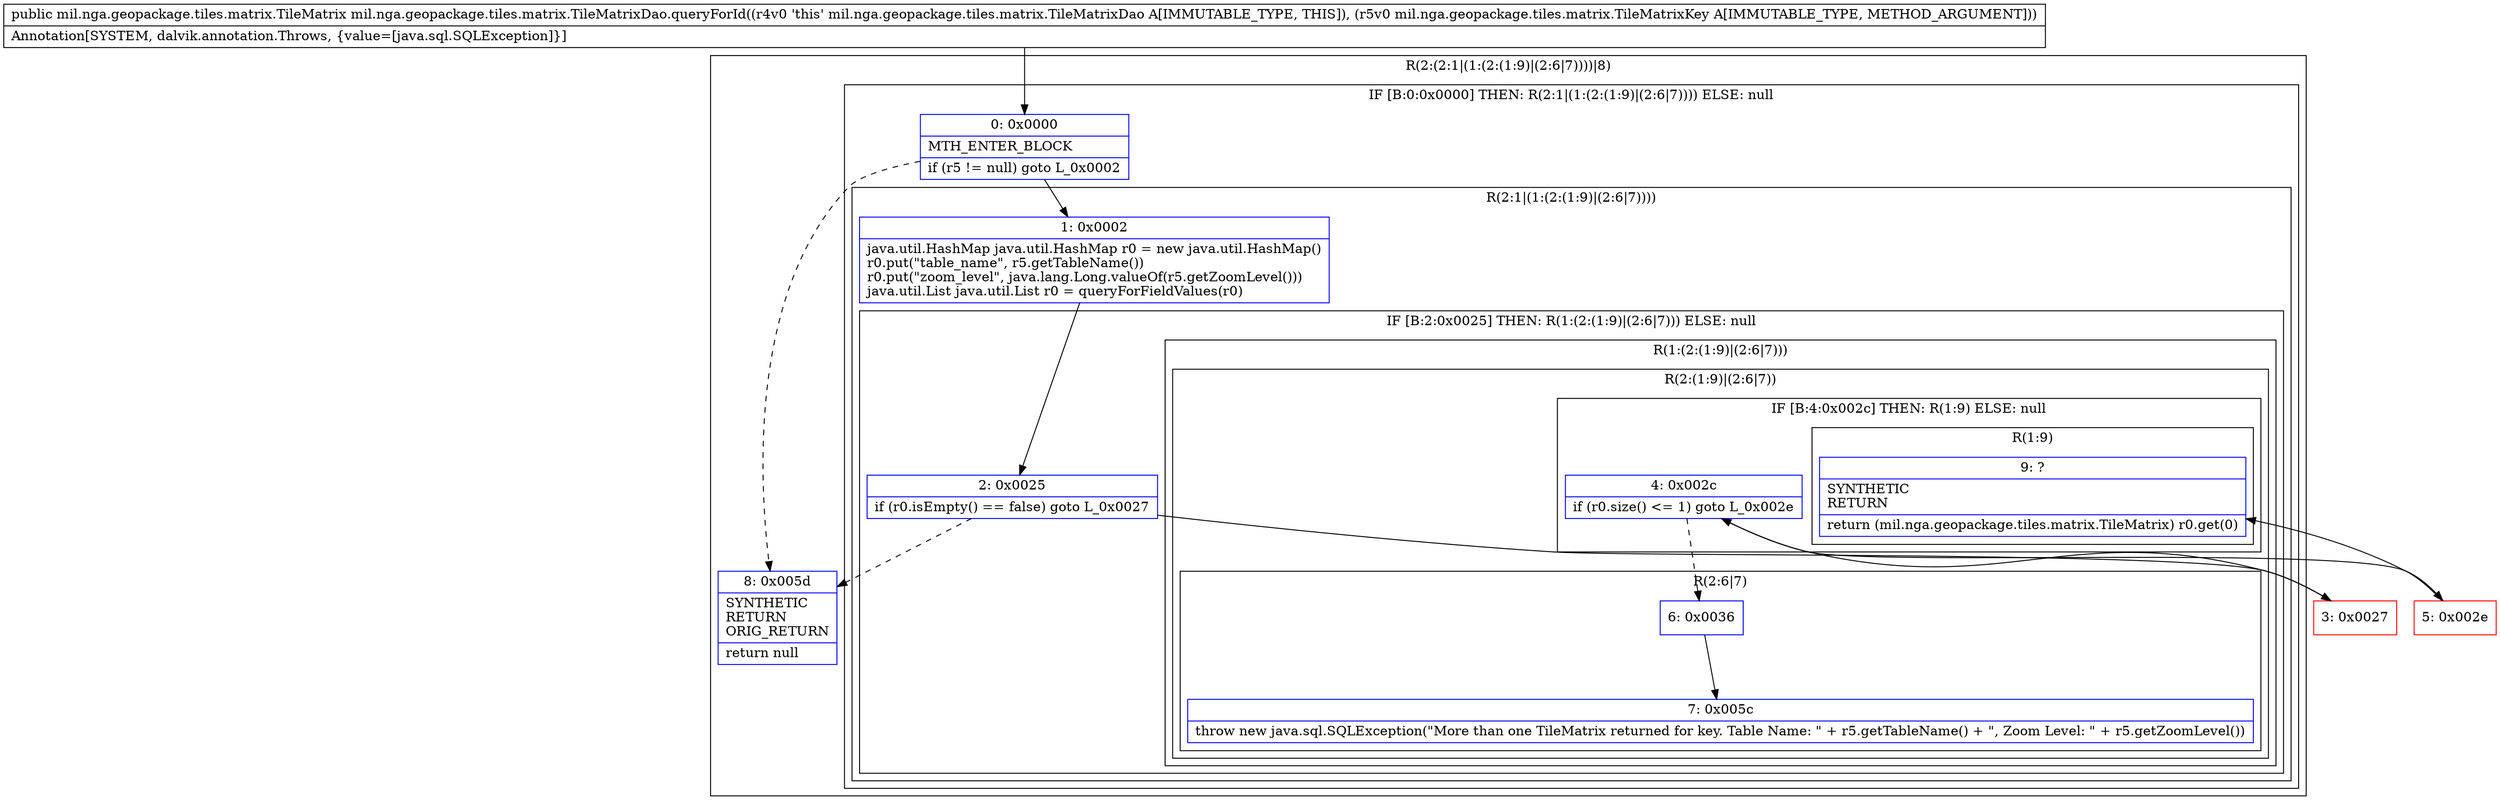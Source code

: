 digraph "CFG formil.nga.geopackage.tiles.matrix.TileMatrixDao.queryForId(Lmil\/nga\/geopackage\/tiles\/matrix\/TileMatrixKey;)Lmil\/nga\/geopackage\/tiles\/matrix\/TileMatrix;" {
subgraph cluster_Region_376901200 {
label = "R(2:(2:1|(1:(2:(1:9)|(2:6|7))))|8)";
node [shape=record,color=blue];
subgraph cluster_IfRegion_595473345 {
label = "IF [B:0:0x0000] THEN: R(2:1|(1:(2:(1:9)|(2:6|7)))) ELSE: null";
node [shape=record,color=blue];
Node_0 [shape=record,label="{0\:\ 0x0000|MTH_ENTER_BLOCK\l|if (r5 != null) goto L_0x0002\l}"];
subgraph cluster_Region_1381639210 {
label = "R(2:1|(1:(2:(1:9)|(2:6|7))))";
node [shape=record,color=blue];
Node_1 [shape=record,label="{1\:\ 0x0002|java.util.HashMap java.util.HashMap r0 = new java.util.HashMap()\lr0.put(\"table_name\", r5.getTableName())\lr0.put(\"zoom_level\", java.lang.Long.valueOf(r5.getZoomLevel()))\ljava.util.List java.util.List r0 = queryForFieldValues(r0)\l}"];
subgraph cluster_IfRegion_422315196 {
label = "IF [B:2:0x0025] THEN: R(1:(2:(1:9)|(2:6|7))) ELSE: null";
node [shape=record,color=blue];
Node_2 [shape=record,label="{2\:\ 0x0025|if (r0.isEmpty() == false) goto L_0x0027\l}"];
subgraph cluster_Region_2012148137 {
label = "R(1:(2:(1:9)|(2:6|7)))";
node [shape=record,color=blue];
subgraph cluster_Region_1816707331 {
label = "R(2:(1:9)|(2:6|7))";
node [shape=record,color=blue];
subgraph cluster_IfRegion_1051936393 {
label = "IF [B:4:0x002c] THEN: R(1:9) ELSE: null";
node [shape=record,color=blue];
Node_4 [shape=record,label="{4\:\ 0x002c|if (r0.size() \<= 1) goto L_0x002e\l}"];
subgraph cluster_Region_11295900 {
label = "R(1:9)";
node [shape=record,color=blue];
Node_9 [shape=record,label="{9\:\ ?|SYNTHETIC\lRETURN\l|return (mil.nga.geopackage.tiles.matrix.TileMatrix) r0.get(0)\l}"];
}
}
subgraph cluster_Region_1122191188 {
label = "R(2:6|7)";
node [shape=record,color=blue];
Node_6 [shape=record,label="{6\:\ 0x0036}"];
Node_7 [shape=record,label="{7\:\ 0x005c|throw new java.sql.SQLException(\"More than one TileMatrix returned for key. Table Name: \" + r5.getTableName() + \", Zoom Level: \" + r5.getZoomLevel())\l}"];
}
}
}
}
}
}
Node_8 [shape=record,label="{8\:\ 0x005d|SYNTHETIC\lRETURN\lORIG_RETURN\l|return null\l}"];
}
Node_3 [shape=record,color=red,label="{3\:\ 0x0027}"];
Node_5 [shape=record,color=red,label="{5\:\ 0x002e}"];
MethodNode[shape=record,label="{public mil.nga.geopackage.tiles.matrix.TileMatrix mil.nga.geopackage.tiles.matrix.TileMatrixDao.queryForId((r4v0 'this' mil.nga.geopackage.tiles.matrix.TileMatrixDao A[IMMUTABLE_TYPE, THIS]), (r5v0 mil.nga.geopackage.tiles.matrix.TileMatrixKey A[IMMUTABLE_TYPE, METHOD_ARGUMENT]))  | Annotation[SYSTEM, dalvik.annotation.Throws, \{value=[java.sql.SQLException]\}]\l}"];
MethodNode -> Node_0;
Node_0 -> Node_1;
Node_0 -> Node_8[style=dashed];
Node_1 -> Node_2;
Node_2 -> Node_3;
Node_2 -> Node_8[style=dashed];
Node_4 -> Node_5;
Node_4 -> Node_6[style=dashed];
Node_6 -> Node_7;
Node_3 -> Node_4;
Node_5 -> Node_9;
}

